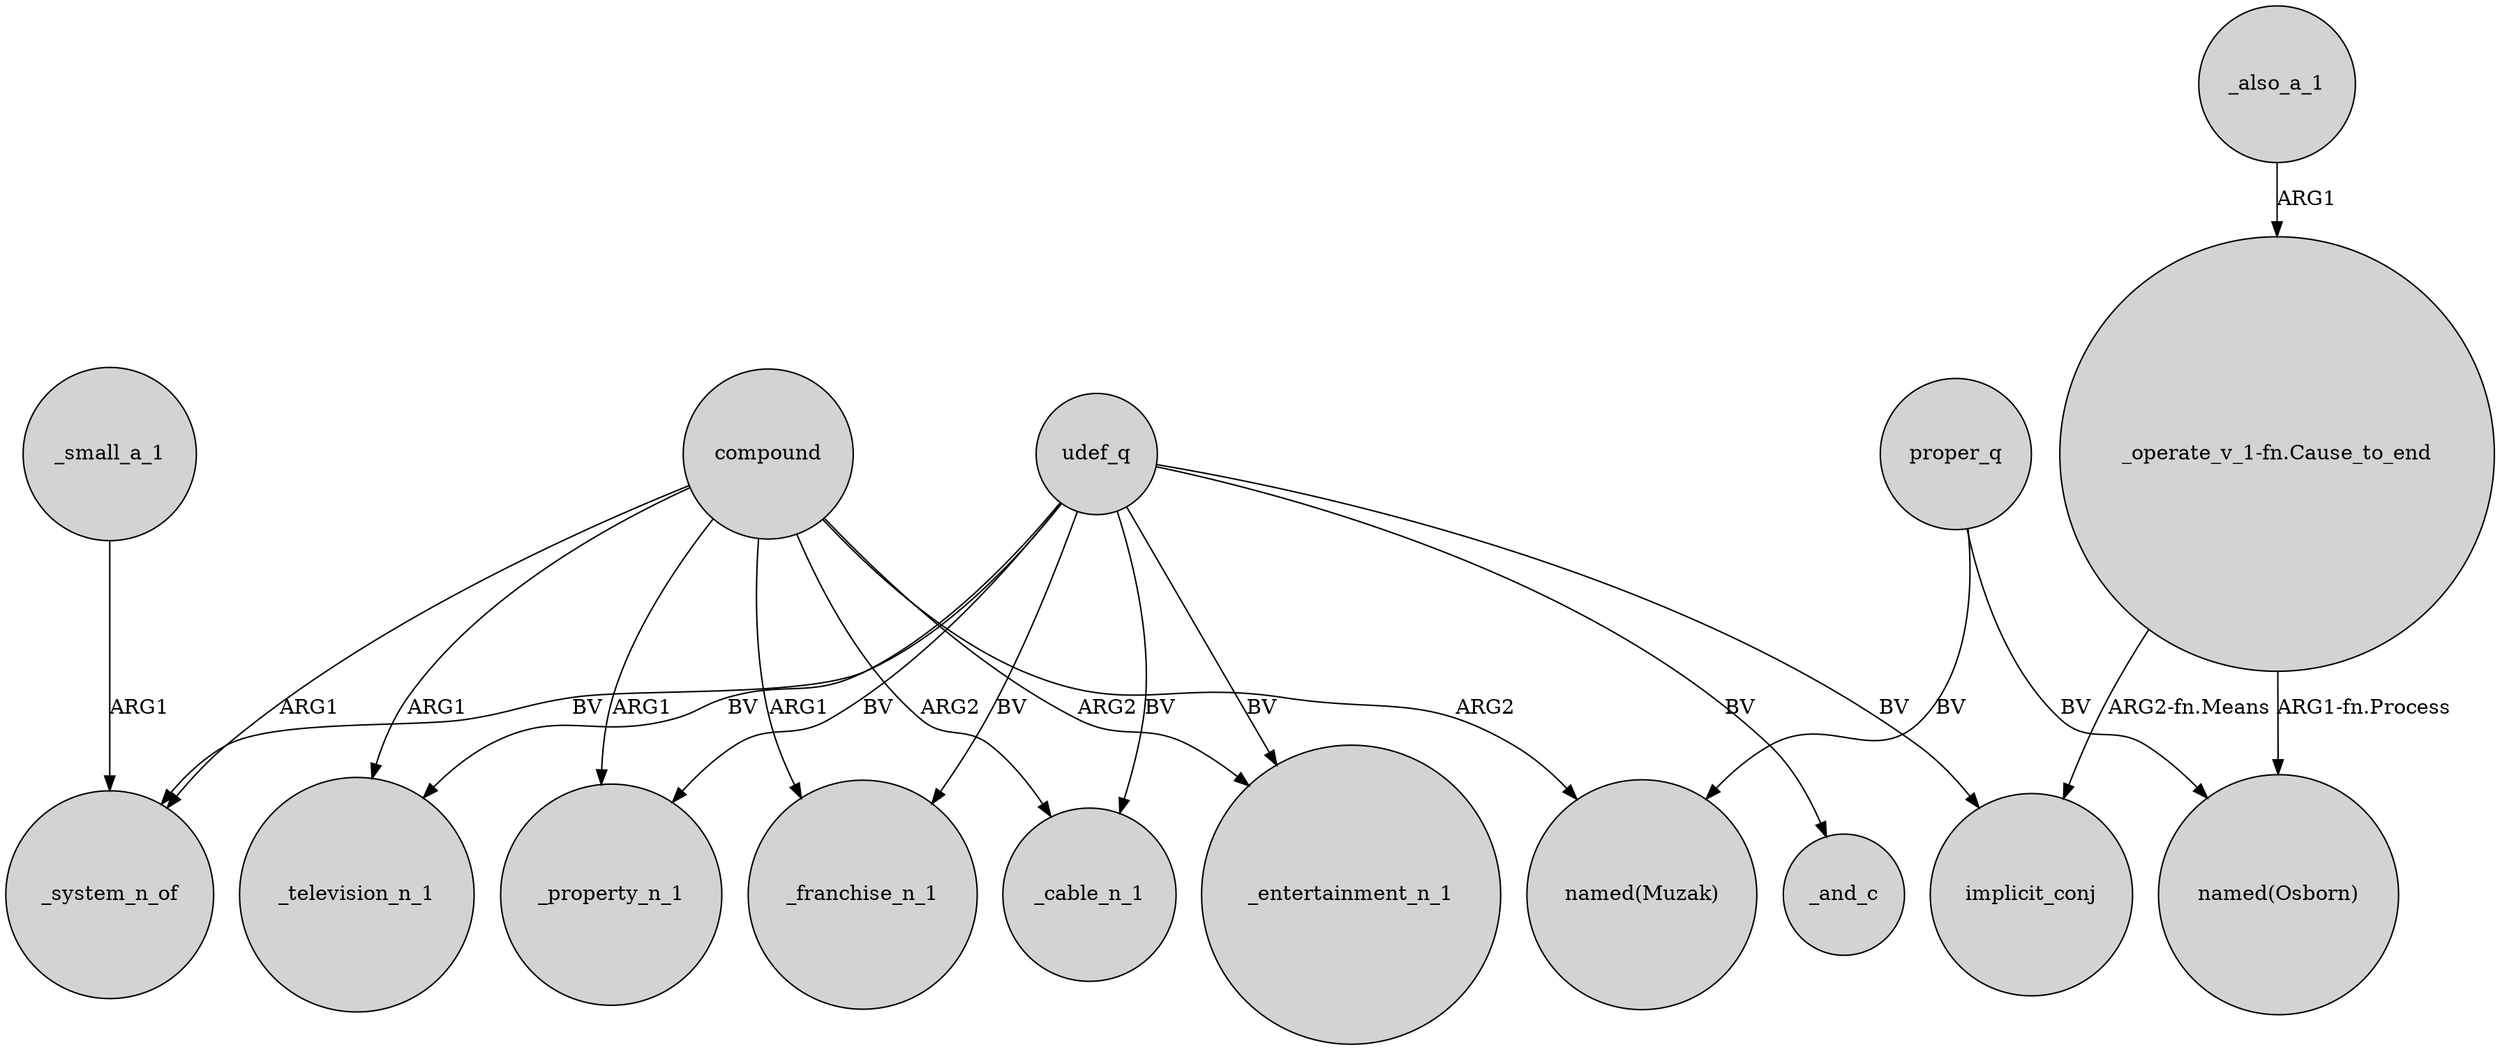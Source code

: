 digraph {
	node [shape=circle style=filled]
	compound -> _system_n_of [label=ARG1]
	udef_q -> _television_n_1 [label=BV]
	udef_q -> _entertainment_n_1 [label=BV]
	"_operate_v_1-fn.Cause_to_end" -> implicit_conj [label="ARG2-fn.Means"]
	"_operate_v_1-fn.Cause_to_end" -> "named(Osborn)" [label="ARG1-fn.Process"]
	compound -> "named(Muzak)" [label=ARG2]
	compound -> _cable_n_1 [label=ARG2]
	proper_q -> "named(Osborn)" [label=BV]
	udef_q -> _and_c [label=BV]
	proper_q -> "named(Muzak)" [label=BV]
	compound -> _property_n_1 [label=ARG1]
	compound -> _entertainment_n_1 [label=ARG2]
	udef_q -> _property_n_1 [label=BV]
	udef_q -> _system_n_of [label=BV]
	_small_a_1 -> _system_n_of [label=ARG1]
	_also_a_1 -> "_operate_v_1-fn.Cause_to_end" [label=ARG1]
	udef_q -> _cable_n_1 [label=BV]
	compound -> _franchise_n_1 [label=ARG1]
	udef_q -> _franchise_n_1 [label=BV]
	udef_q -> implicit_conj [label=BV]
	compound -> _television_n_1 [label=ARG1]
}
